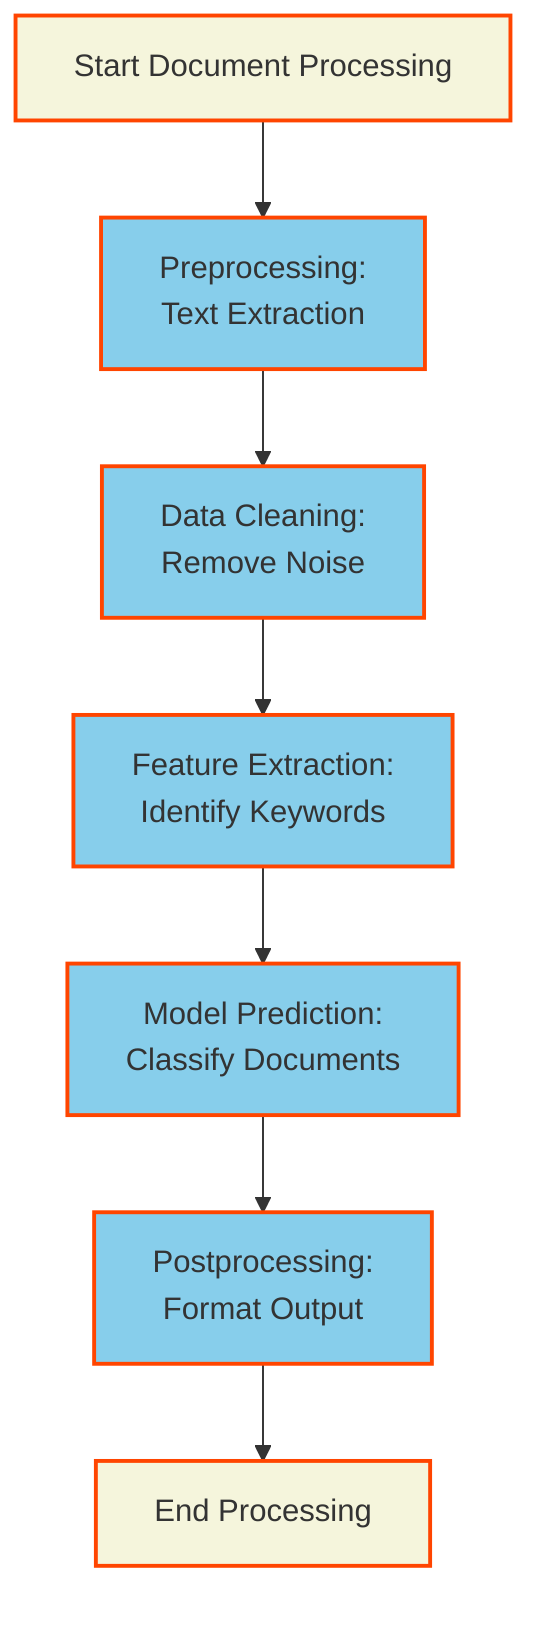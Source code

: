 flowchart TD
    A[Start Document Processing]:::box --> B[Preprocessing: \nText Extraction]:::box
    B --> C[Data Cleaning: \nRemove Noise]:::box
    C --> D[Feature Extraction: \nIdentify Keywords]:::box
    D --> E[Model Prediction: \nClassify Documents]:::box
    E --> F[Postprocessing: \nFormat Output]:::box
    F --> G[End Processing]:::box

    classDef box fill:#87CEEB,stroke:#FF4500,stroke-width:2px;
    style A fill:#F5F5DC;
    style G fill:#F5F5DC;